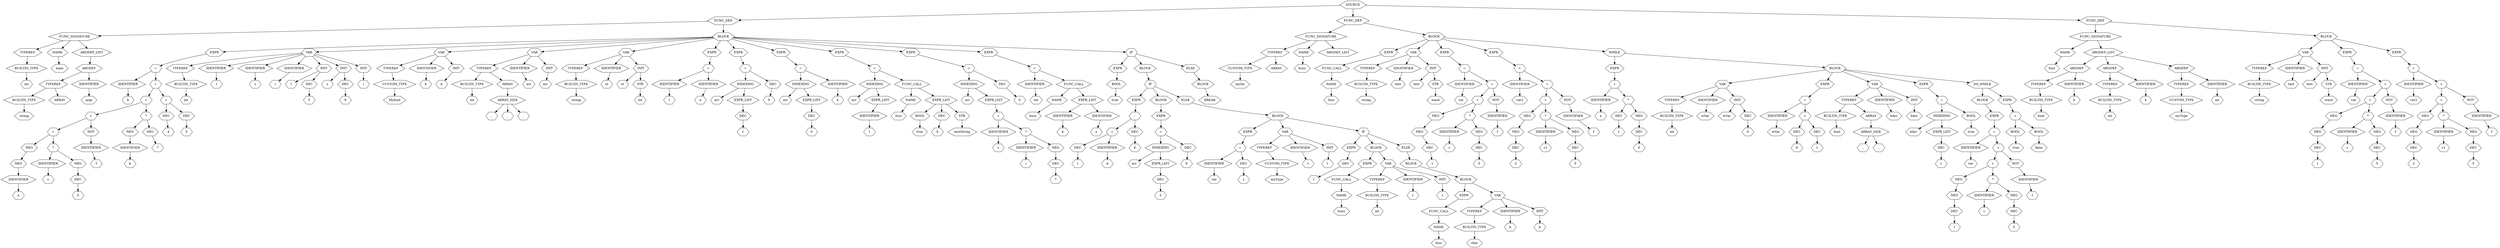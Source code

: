 digraph Tree {
    node [shape=hexagon];
    nodeSOURCE_0 [label="SOURCE"]
    nodeSOURCE_0 -> nodeFUNC_DEF_1;
    nodeFUNC_DEF_1 [label="FUNC_DEF"]
    nodeFUNC_DEF_1 -> nodeFUNC_SIGNATURE_2;
    nodeFUNC_SIGNATURE_2 [label="FUNC_SIGNATURE"]
    nodeFUNC_SIGNATURE_2 -> nodeTYPEREF_3;
    nodeTYPEREF_3 [label="TYPEREF"]
    nodeTYPEREF_3 -> nodeBUILTIN_TYPE_4;
    nodeBUILTIN_TYPE_4 [label="BUILTIN_TYPE"]
    nodeBUILTIN_TYPE_4 -> nodeint_5;
    nodeint_5 [label="int"]
    nodeFUNC_SIGNATURE_2 -> nodeNAME_6;
    nodeNAME_6 [label="NAME"]
    nodeNAME_6 -> nodemain_7;
    nodemain_7 [label="main"]
    nodeFUNC_SIGNATURE_2 -> nodeARGDEF_LIST_8;
    nodeARGDEF_LIST_8 [label="ARGDEF_LIST"]
    nodeARGDEF_LIST_8 -> nodeARGDEF_9;
    nodeARGDEF_9 [label="ARGDEF"]
    nodeARGDEF_9 -> nodeTYPEREF_10;
    nodeTYPEREF_10 [label="TYPEREF"]
    nodeTYPEREF_10 -> nodeBUILTIN_TYPE_11;
    nodeBUILTIN_TYPE_11 [label="BUILTIN_TYPE"]
    nodeBUILTIN_TYPE_11 -> nodestring_12;
    nodestring_12 [label="string"]
    nodeTYPEREF_10 -> nodeARRAY_13;
    nodeARRAY_13 [label="ARRAY"]
    nodeARGDEF_9 -> nodeIDENTIFIER_14;
    nodeIDENTIFIER_14 [label="IDENTIFIER"]
    nodeIDENTIFIER_14 -> nodeargs_15;
    nodeargs_15 [label="args"]
    nodeFUNC_DEF_1 -> nodeBLOCK_16;
    nodeBLOCK_16 [label="BLOCK"]
    nodeBLOCK_16 -> nodeEXPR_17;
    nodeEXPR_17 [label="EXPR"]
    nodeEXPR_17 -> nodeASSIGN_18;
    nodeASSIGN_18 [label="="]
    nodeASSIGN_18 -> nodeIDENTIFIER_19;
    nodeIDENTIFIER_19 [label="IDENTIFIER"]
    nodeIDENTIFIER_19 -> nodek_20;
    nodek_20 [label="k"]
    nodeASSIGN_18 -> nodePLUS_21;
    nodePLUS_21 [label="+"]
    nodePLUS_21 -> nodePLUS_22;
    nodePLUS_22 [label="+"]
    nodePLUS_22 -> nodePLUS_23;
    nodePLUS_23 [label="+"]
    nodePLUS_23 -> nodePLUS_24;
    nodePLUS_24 [label="+"]
    nodePLUS_24 -> nodeNEG_25;
    nodeNEG_25 [label="NEG"]
    nodeNEG_25 -> nodeNEG_26;
    nodeNEG_26 [label="NEG"]
    nodeNEG_26 -> nodeIDENTIFIER_27;
    nodeIDENTIFIER_27 [label="IDENTIFIER"]
    nodeIDENTIFIER_27 -> nodea_28;
    nodea_28 [label="a"]
    nodePLUS_24 -> nodeMUL_29;
    nodeMUL_29 [label="*"]
    nodeMUL_29 -> nodeIDENTIFIER_30;
    nodeIDENTIFIER_30 [label="IDENTIFIER"]
    nodeIDENTIFIER_30 -> nodec_31;
    nodec_31 [label="c"]
    nodeMUL_29 -> nodeNEG_32;
    nodeNEG_32 [label="NEG"]
    nodeNEG_32 -> nodeDEC_33;
    nodeDEC_33 [label="DEC"]
    nodeDEC_33 -> node5_34;
    node5_34 [label="5"]
    nodePLUS_23 -> nodeNOT_35;
    nodeNOT_35 [label="NOT"]
    nodeNOT_35 -> nodeIDENTIFIER_36;
    nodeIDENTIFIER_36 [label="IDENTIFIER"]
    nodeIDENTIFIER_36 -> nodef_37;
    nodef_37 [label="f"]
    nodePLUS_22 -> nodeMUL_38;
    nodeMUL_38 [label="*"]
    nodeMUL_38 -> nodeNEG_39;
    nodeNEG_39 [label="NEG"]
    nodeNEG_39 -> nodeIDENTIFIER_40;
    nodeIDENTIFIER_40 [label="IDENTIFIER"]
    nodeIDENTIFIER_40 -> nodek_41;
    nodek_41 [label="k"]
    nodeMUL_38 -> nodeDEC_42;
    nodeDEC_42 [label="DEC"]
    nodeDEC_42 -> node7_43;
    node7_43 [label="7"]
    nodePLUS_21 -> nodePLUS_44;
    nodePLUS_44 [label="+"]
    nodePLUS_44 -> nodeDEC_45;
    nodeDEC_45 [label="DEC"]
    nodeDEC_45 -> node4_46;
    node4_46 [label="4"]
    nodePLUS_44 -> nodeDEC_47;
    nodeDEC_47 [label="DEC"]
    nodeDEC_47 -> node5_48;
    node5_48 [label="5"]
    nodeBLOCK_16 -> nodeVAR_49;
    nodeVAR_49 [label="VAR"]
    nodeVAR_49 -> nodeTYPEREF_50;
    nodeTYPEREF_50 [label="TYPEREF"]
    nodeTYPEREF_50 -> nodeBUILTIN_TYPE_51;
    nodeBUILTIN_TYPE_51 [label="BUILTIN_TYPE"]
    nodeBUILTIN_TYPE_51 -> nodeint_52;
    nodeint_52 [label="int"]
    nodeVAR_49 -> nodeIDENTIFIER_53;
    nodeIDENTIFIER_53 [label="IDENTIFIER"]
    nodeIDENTIFIER_53 -> nodel_54;
    nodel_54 [label="l"]
    nodeVAR_49 -> nodeIDENTIFIER_55;
    nodeIDENTIFIER_55 [label="IDENTIFIER"]
    nodeIDENTIFIER_55 -> nodes_56;
    nodes_56 [label="s"]
    nodeVAR_49 -> nodeIDENTIFIER_57;
    nodeIDENTIFIER_57 [label="IDENTIFIER"]
    nodeIDENTIFIER_57 -> nodei_58;
    nodei_58 [label="i"]
    nodeVAR_49 -> nodeINIT_59;
    nodeINIT_59 [label="INIT"]
    nodeINIT_59 -> nodel_60;
    nodel_60 [label="l"]
    nodeINIT_59 -> nodeDEC_61;
    nodeDEC_61 [label="DEC"]
    nodeDEC_61 -> node5_62;
    node5_62 [label="5"]
    nodeVAR_49 -> nodeINIT_63;
    nodeINIT_63 [label="INIT"]
    nodeINIT_63 -> nodes_64;
    nodes_64 [label="s"]
    nodeINIT_63 -> nodeDEC_65;
    nodeDEC_65 [label="DEC"]
    nodeDEC_65 -> node9_66;
    node9_66 [label="9"]
    nodeVAR_49 -> nodeINIT_67;
    nodeINIT_67 [label="INIT"]
    nodeINIT_67 -> nodei_68;
    nodei_68 [label="i"]
    nodeBLOCK_16 -> nodeVAR_69;
    nodeVAR_69 [label="VAR"]
    nodeVAR_69 -> nodeTYPEREF_70;
    nodeTYPEREF_70 [label="TYPEREF"]
    nodeTYPEREF_70 -> nodeCUSTOM_TYPE_71;
    nodeCUSTOM_TYPE_71 [label="CUSTOM_TYPE"]
    nodeCUSTOM_TYPE_71 -> nodeMybool_72;
    nodeMybool_72 [label="Mybool"]
    nodeVAR_69 -> nodeIDENTIFIER_73;
    nodeIDENTIFIER_73 [label="IDENTIFIER"]
    nodeIDENTIFIER_73 -> nodeb_74;
    nodeb_74 [label="b"]
    nodeVAR_69 -> nodeINIT_75;
    nodeINIT_75 [label="INIT"]
    nodeINIT_75 -> nodeb_76;
    nodeb_76 [label="b"]
    nodeBLOCK_16 -> nodeVAR_77;
    nodeVAR_77 [label="VAR"]
    nodeVAR_77 -> nodeTYPEREF_78;
    nodeTYPEREF_78 [label="TYPEREF"]
    nodeTYPEREF_78 -> nodeBUILTIN_TYPE_79;
    nodeBUILTIN_TYPE_79 [label="BUILTIN_TYPE"]
    nodeBUILTIN_TYPE_79 -> nodeint_80;
    nodeint_80 [label="int"]
    nodeTYPEREF_78 -> nodeARRAY_81;
    nodeARRAY_81 [label="ARRAY"]
    nodeARRAY_81 -> nodeARRAY_SIZE_82;
    nodeARRAY_SIZE_82 [label="ARRAY_SIZE"]
    nodeARRAY_SIZE_82 -> nodeCOMMA_83;
    nodeCOMMA_83 [label=","]
    nodeARRAY_SIZE_82 -> nodeCOMMA_84;
    nodeCOMMA_84 [label=","]
    nodeARRAY_SIZE_82 -> nodeCOMMA_85;
    nodeCOMMA_85 [label=","]
    nodeVAR_77 -> nodeIDENTIFIER_86;
    nodeIDENTIFIER_86 [label="IDENTIFIER"]
    nodeIDENTIFIER_86 -> nodearr_87;
    nodearr_87 [label="arr"]
    nodeVAR_77 -> nodeINIT_88;
    nodeINIT_88 [label="INIT"]
    nodeINIT_88 -> nodearr_89;
    nodearr_89 [label="arr"]
    nodeBLOCK_16 -> nodeVAR_90;
    nodeVAR_90 [label="VAR"]
    nodeVAR_90 -> nodeTYPEREF_91;
    nodeTYPEREF_91 [label="TYPEREF"]
    nodeTYPEREF_91 -> nodeBUILTIN_TYPE_92;
    nodeBUILTIN_TYPE_92 [label="BUILTIN_TYPE"]
    nodeBUILTIN_TYPE_92 -> nodestring_93;
    nodestring_93 [label="string"]
    nodeVAR_90 -> nodeIDENTIFIER_94;
    nodeIDENTIFIER_94 [label="IDENTIFIER"]
    nodeIDENTIFIER_94 -> nodest_95;
    nodest_95 [label="st"]
    nodeVAR_90 -> nodeINIT_96;
    nodeINIT_96 [label="INIT"]
    nodeINIT_96 -> nodest_97;
    nodest_97 [label="st"]
    nodeINIT_96 -> nodeSTR_98;
    nodeSTR_98 [label="STR"]
    nodeSTR_98 -> nodelol_99;
    nodelol_99 [label="lol"]
    nodeBLOCK_16 -> nodeEXPR_100;
    nodeEXPR_100 [label="EXPR"]
    nodeEXPR_100 -> nodeASSIGN_101;
    nodeASSIGN_101 [label="="]
    nodeASSIGN_101 -> nodeIDENTIFIER_102;
    nodeIDENTIFIER_102 [label="IDENTIFIER"]
    nodeIDENTIFIER_102 -> nodel_103;
    nodel_103 [label="l"]
    nodeASSIGN_101 -> nodeIDENTIFIER_104;
    nodeIDENTIFIER_104 [label="IDENTIFIER"]
    nodeIDENTIFIER_104 -> nodea_105;
    nodea_105 [label="a"]
    nodeBLOCK_16 -> nodeEXPR_106;
    nodeEXPR_106 [label="EXPR"]
    nodeEXPR_106 -> nodeASSIGN_107;
    nodeASSIGN_107 [label="="]
    nodeASSIGN_107 -> nodeINDEXING_108;
    nodeINDEXING_108 [label="INDEXING"]
    nodeINDEXING_108 -> nodearr_109;
    nodearr_109 [label="arr"]
    nodeINDEXING_108 -> nodeEXPR_LIST_110;
    nodeEXPR_LIST_110 [label="EXPR_LIST"]
    nodeEXPR_LIST_110 -> nodeDEC_111;
    nodeDEC_111 [label="DEC"]
    nodeDEC_111 -> node1_112;
    node1_112 [label="1"]
    nodeASSIGN_107 -> nodeDEC_113;
    nodeDEC_113 [label="DEC"]
    nodeDEC_113 -> node9_114;
    node9_114 [label="9"]
    nodeBLOCK_16 -> nodeEXPR_115;
    nodeEXPR_115 [label="EXPR"]
    nodeEXPR_115 -> nodeASSIGN_116;
    nodeASSIGN_116 [label="="]
    nodeASSIGN_116 -> nodeINDEXING_117;
    nodeINDEXING_117 [label="INDEXING"]
    nodeINDEXING_117 -> nodearr_118;
    nodearr_118 [label="arr"]
    nodeINDEXING_117 -> nodeEXPR_LIST_119;
    nodeEXPR_LIST_119 [label="EXPR_LIST"]
    nodeEXPR_LIST_119 -> nodeDEC_120;
    nodeDEC_120 [label="DEC"]
    nodeDEC_120 -> node0_121;
    node0_121 [label="0"]
    nodeASSIGN_116 -> nodeIDENTIFIER_122;
    nodeIDENTIFIER_122 [label="IDENTIFIER"]
    nodeIDENTIFIER_122 -> nodek_123;
    nodek_123 [label="k"]
    nodeBLOCK_16 -> nodeEXPR_124;
    nodeEXPR_124 [label="EXPR"]
    nodeEXPR_124 -> nodeASSIGN_125;
    nodeASSIGN_125 [label="="]
    nodeASSIGN_125 -> nodeINDEXING_126;
    nodeINDEXING_126 [label="INDEXING"]
    nodeINDEXING_126 -> nodearr_127;
    nodearr_127 [label="arr"]
    nodeINDEXING_126 -> nodeEXPR_LIST_128;
    nodeEXPR_LIST_128 [label="EXPR_LIST"]
    nodeEXPR_LIST_128 -> nodeIDENTIFIER_129;
    nodeIDENTIFIER_129 [label="IDENTIFIER"]
    nodeIDENTIFIER_129 -> nodel_130;
    nodel_130 [label="l"]
    nodeASSIGN_125 -> nodeFUNC_CALL_131;
    nodeFUNC_CALL_131 [label="FUNC_CALL"]
    nodeFUNC_CALL_131 -> nodeNAME_132;
    nodeNAME_132 [label="NAME"]
    nodeNAME_132 -> nodefuzz_133;
    nodefuzz_133 [label="fuzz"]
    nodeFUNC_CALL_131 -> nodeEXPR_LIST_134;
    nodeEXPR_LIST_134 [label="EXPR_LIST"]
    nodeEXPR_LIST_134 -> nodeBOOL_135;
    nodeBOOL_135 [label="BOOL"]
    nodeBOOL_135 -> nodetrue_136;
    nodetrue_136 [label="true"]
    nodeEXPR_LIST_134 -> nodeDEC_137;
    nodeDEC_137 [label="DEC"]
    nodeDEC_137 -> node0_138;
    node0_138 [label="0"]
    nodeEXPR_LIST_134 -> nodeSTR_139;
    nodeSTR_139 [label="STR"]
    nodeSTR_139 -> nodetestString_140;
    nodetestString_140 [label="testString"]
    nodeBLOCK_16 -> nodeEXPR_141;
    nodeEXPR_141 [label="EXPR"]
    nodeEXPR_141 -> nodeASSIGN_142;
    nodeASSIGN_142 [label="="]
    nodeASSIGN_142 -> nodeINDEXING_143;
    nodeINDEXING_143 [label="INDEXING"]
    nodeINDEXING_143 -> nodearr_144;
    nodearr_144 [label="arr"]
    nodeINDEXING_143 -> nodeEXPR_LIST_145;
    nodeEXPR_LIST_145 [label="EXPR_LIST"]
    nodeEXPR_LIST_145 -> nodePLUS_146;
    nodePLUS_146 [label="+"]
    nodePLUS_146 -> nodeIDENTIFIER_147;
    nodeIDENTIFIER_147 [label="IDENTIFIER"]
    nodeIDENTIFIER_147 -> nodes_148;
    nodes_148 [label="s"]
    nodePLUS_146 -> nodeMUL_149;
    nodeMUL_149 [label="*"]
    nodeMUL_149 -> nodeIDENTIFIER_150;
    nodeIDENTIFIER_150 [label="IDENTIFIER"]
    nodeIDENTIFIER_150 -> nodei_151;
    nodei_151 [label="i"]
    nodeMUL_149 -> nodeNEG_152;
    nodeNEG_152 [label="NEG"]
    nodeNEG_152 -> nodeDEC_153;
    nodeDEC_153 [label="DEC"]
    nodeDEC_153 -> node7_154;
    node7_154 [label="7"]
    nodeASSIGN_142 -> nodeDEC_155;
    nodeDEC_155 [label="DEC"]
    nodeDEC_155 -> node0_156;
    node0_156 [label="0"]
    nodeBLOCK_16 -> nodeEXPR_157;
    nodeEXPR_157 [label="EXPR"]
    nodeEXPR_157 -> nodeASSIGN_158;
    nodeASSIGN_158 [label="="]
    nodeASSIGN_158 -> nodeIDENTIFIER_159;
    nodeIDENTIFIER_159 [label="IDENTIFIER"]
    nodeIDENTIFIER_159 -> noderet_160;
    noderet_160 [label="ret"]
    nodeASSIGN_158 -> nodeFUNC_CALL_161;
    nodeFUNC_CALL_161 [label="FUNC_CALL"]
    nodeFUNC_CALL_161 -> nodeNAME_162;
    nodeNAME_162 [label="NAME"]
    nodeNAME_162 -> nodebuzz_163;
    nodebuzz_163 [label="buzz"]
    nodeFUNC_CALL_161 -> nodeEXPR_LIST_164;
    nodeEXPR_LIST_164 [label="EXPR_LIST"]
    nodeEXPR_LIST_164 -> nodeIDENTIFIER_165;
    nodeIDENTIFIER_165 [label="IDENTIFIER"]
    nodeIDENTIFIER_165 -> nodek_166;
    nodek_166 [label="k"]
    nodeEXPR_LIST_164 -> nodeIDENTIFIER_167;
    nodeIDENTIFIER_167 [label="IDENTIFIER"]
    nodeIDENTIFIER_167 -> nodea_168;
    nodea_168 [label="a"]
    nodeBLOCK_16 -> nodeIF_169;
    nodeIF_169 [label="IF"]
    nodeIF_169 -> nodeEXPR_170;
    nodeEXPR_170 [label="EXPR"]
    nodeEXPR_170 -> nodeBOOL_171;
    nodeBOOL_171 [label="BOOL"]
    nodeBOOL_171 -> nodetrue_172;
    nodetrue_172 [label="true"]
    nodeIF_169 -> nodeBLOCK_173;
    nodeBLOCK_173 [label="BLOCK"]
    nodeBLOCK_173 -> nodeIF_174;
    nodeIF_174 [label="IF"]
    nodeIF_174 -> nodeEXPR_175;
    nodeEXPR_175 [label="EXPR"]
    nodeEXPR_175 -> nodeMINUS_176;
    nodeMINUS_176 [label="-"]
    nodeMINUS_176 -> nodePLUS_177;
    nodePLUS_177 [label="+"]
    nodePLUS_177 -> nodeDEC_178;
    nodeDEC_178 [label="DEC"]
    nodeDEC_178 -> node1_179;
    node1_179 [label="1"]
    nodePLUS_177 -> nodeIDENTIFIER_180;
    nodeIDENTIFIER_180 [label="IDENTIFIER"]
    nodeIDENTIFIER_180 -> noded_181;
    noded_181 [label="d"]
    nodeMINUS_176 -> nodeDEC_182;
    nodeDEC_182 [label="DEC"]
    nodeDEC_182 -> node6_183;
    node6_183 [label="6"]
    nodeIF_174 -> nodeBLOCK_184;
    nodeBLOCK_184 [label="BLOCK"]
    nodeBLOCK_184 -> nodeEXPR_185;
    nodeEXPR_185 [label="EXPR"]
    nodeEXPR_185 -> nodeASSIGN_186;
    nodeASSIGN_186 [label="="]
    nodeASSIGN_186 -> nodeINDEXING_187;
    nodeINDEXING_187 [label="INDEXING"]
    nodeINDEXING_187 -> nodearr_188;
    nodearr_188 [label="arr"]
    nodeINDEXING_187 -> nodeEXPR_LIST_189;
    nodeEXPR_LIST_189 [label="EXPR_LIST"]
    nodeEXPR_LIST_189 -> nodeDEC_190;
    nodeDEC_190 [label="DEC"]
    nodeDEC_190 -> node3_191;
    node3_191 [label="3"]
    nodeASSIGN_186 -> nodeDEC_192;
    nodeDEC_192 [label="DEC"]
    nodeDEC_192 -> node9_193;
    node9_193 [label="9"]
    nodeIF_174 -> nodeELSE_194;
    nodeELSE_194 [label="ELSE"]
    nodeELSE_194 -> nodeBLOCK_195;
    nodeBLOCK_195 [label="BLOCK"]
    nodeBLOCK_195 -> nodeEXPR_196;
    nodeEXPR_196 [label="EXPR"]
    nodeEXPR_196 -> nodeASSIGN_197;
    nodeASSIGN_197 [label="="]
    nodeASSIGN_197 -> nodeIDENTIFIER_198;
    nodeIDENTIFIER_198 [label="IDENTIFIER"]
    nodeIDENTIFIER_198 -> nodevar_199;
    nodevar_199 [label="var"]
    nodeASSIGN_197 -> nodeDEC_200;
    nodeDEC_200 [label="DEC"]
    nodeDEC_200 -> node1_201;
    node1_201 [label="1"]
    nodeBLOCK_195 -> nodeVAR_202;
    nodeVAR_202 [label="VAR"]
    nodeVAR_202 -> nodeTYPEREF_203;
    nodeTYPEREF_203 [label="TYPEREF"]
    nodeTYPEREF_203 -> nodeCUSTOM_TYPE_204;
    nodeCUSTOM_TYPE_204 [label="CUSTOM_TYPE"]
    nodeCUSTOM_TYPE_204 -> nodemyType_205;
    nodemyType_205 [label="myType"]
    nodeVAR_202 -> nodeIDENTIFIER_206;
    nodeIDENTIFIER_206 [label="IDENTIFIER"]
    nodeIDENTIFIER_206 -> nodet_207;
    nodet_207 [label="t"]
    nodeVAR_202 -> nodeINIT_208;
    nodeINIT_208 [label="INIT"]
    nodeINIT_208 -> nodet_209;
    nodet_209 [label="t"]
    nodeBLOCK_195 -> nodeIF_210;
    nodeIF_210 [label="IF"]
    nodeIF_210 -> nodeEXPR_211;
    nodeEXPR_211 [label="EXPR"]
    nodeEXPR_211 -> nodeDEC_212;
    nodeDEC_212 [label="DEC"]
    nodeDEC_212 -> node1_213;
    node1_213 [label="1"]
    nodeIF_210 -> nodeBLOCK_214;
    nodeBLOCK_214 [label="BLOCK"]
    nodeBLOCK_214 -> nodeEXPR_215;
    nodeEXPR_215 [label="EXPR"]
    nodeEXPR_215 -> nodeFUNC_CALL_216;
    nodeFUNC_CALL_216 [label="FUNC_CALL"]
    nodeFUNC_CALL_216 -> nodeNAME_217;
    nodeNAME_217 [label="NAME"]
    nodeNAME_217 -> nodebuzz_218;
    nodebuzz_218 [label="buzz"]
    nodeBLOCK_214 -> nodeVAR_219;
    nodeVAR_219 [label="VAR"]
    nodeVAR_219 -> nodeTYPEREF_220;
    nodeTYPEREF_220 [label="TYPEREF"]
    nodeTYPEREF_220 -> nodeBUILTIN_TYPE_221;
    nodeBUILTIN_TYPE_221 [label="BUILTIN_TYPE"]
    nodeBUILTIN_TYPE_221 -> nodeint_222;
    nodeint_222 [label="int"]
    nodeVAR_219 -> nodeIDENTIFIER_223;
    nodeIDENTIFIER_223 [label="IDENTIFIER"]
    nodeIDENTIFIER_223 -> nodet_224;
    nodet_224 [label="t"]
    nodeVAR_219 -> nodeINIT_225;
    nodeINIT_225 [label="INIT"]
    nodeINIT_225 -> nodet_226;
    nodet_226 [label="t"]
    nodeIF_210 -> nodeELSE_227;
    nodeELSE_227 [label="ELSE"]
    nodeELSE_227 -> nodeBLOCK_228;
    nodeBLOCK_228 [label="BLOCK"]
    nodeBLOCK_228 -> nodeBLOCK_229;
    nodeBLOCK_229 [label="BLOCK"]
    nodeBLOCK_229 -> nodeEXPR_230;
    nodeEXPR_230 [label="EXPR"]
    nodeEXPR_230 -> nodeFUNC_CALL_231;
    nodeFUNC_CALL_231 [label="FUNC_CALL"]
    nodeFUNC_CALL_231 -> nodeNAME_232;
    nodeNAME_232 [label="NAME"]
    nodeNAME_232 -> nodefuzz_233;
    nodefuzz_233 [label="fuzz"]
    nodeBLOCK_229 -> nodeVAR_234;
    nodeVAR_234 [label="VAR"]
    nodeVAR_234 -> nodeTYPEREF_235;
    nodeTYPEREF_235 [label="TYPEREF"]
    nodeTYPEREF_235 -> nodeBUILTIN_TYPE_236;
    nodeBUILTIN_TYPE_236 [label="BUILTIN_TYPE"]
    nodeBUILTIN_TYPE_236 -> nodechar_237;
    nodechar_237 [label="char"]
    nodeVAR_234 -> nodeIDENTIFIER_238;
    nodeIDENTIFIER_238 [label="IDENTIFIER"]
    nodeIDENTIFIER_238 -> nodek_239;
    nodek_239 [label="k"]
    nodeVAR_234 -> nodeINIT_240;
    nodeINIT_240 [label="INIT"]
    nodeINIT_240 -> nodek_241;
    nodek_241 [label="k"]
    nodeIF_169 -> nodeELSE_242;
    nodeELSE_242 [label="ELSE"]
    nodeELSE_242 -> nodeBLOCK_243;
    nodeBLOCK_243 [label="BLOCK"]
    nodeBLOCK_243 -> nodeBREAK_244;
    nodeBREAK_244 [label="BREAK"]
    nodeSOURCE_0 -> nodeFUNC_DEF_245;
    nodeFUNC_DEF_245 [label="FUNC_DEF"]
    nodeFUNC_DEF_245 -> nodeFUNC_SIGNATURE_246;
    nodeFUNC_SIGNATURE_246 [label="FUNC_SIGNATURE"]
    nodeFUNC_SIGNATURE_246 -> nodeTYPEREF_247;
    nodeTYPEREF_247 [label="TYPEREF"]
    nodeTYPEREF_247 -> nodeCUSTOM_TYPE_248;
    nodeCUSTOM_TYPE_248 [label="CUSTOM_TYPE"]
    nodeCUSTOM_TYPE_248 -> nodemyInt_249;
    nodemyInt_249 [label="myInt"]
    nodeTYPEREF_247 -> nodeARRAY_250;
    nodeARRAY_250 [label="ARRAY"]
    nodeFUNC_SIGNATURE_246 -> nodeNAME_251;
    nodeNAME_251 [label="NAME"]
    nodeNAME_251 -> nodebuzz_252;
    nodebuzz_252 [label="buzz"]
    nodeFUNC_SIGNATURE_246 -> nodeARGDEF_LIST_253;
    nodeARGDEF_LIST_253 [label="ARGDEF_LIST"]
    nodeFUNC_DEF_245 -> nodeBLOCK_254;
    nodeBLOCK_254 [label="BLOCK"]
    nodeBLOCK_254 -> nodeEXPR_255;
    nodeEXPR_255 [label="EXPR"]
    nodeEXPR_255 -> nodeFUNC_CALL_256;
    nodeFUNC_CALL_256 [label="FUNC_CALL"]
    nodeFUNC_CALL_256 -> nodeNAME_257;
    nodeNAME_257 [label="NAME"]
    nodeNAME_257 -> nodefuzz_258;
    nodefuzz_258 [label="fuzz"]
    nodeBLOCK_254 -> nodeVAR_259;
    nodeVAR_259 [label="VAR"]
    nodeVAR_259 -> nodeTYPEREF_260;
    nodeTYPEREF_260 [label="TYPEREF"]
    nodeTYPEREF_260 -> nodeBUILTIN_TYPE_261;
    nodeBUILTIN_TYPE_261 [label="BUILTIN_TYPE"]
    nodeBUILTIN_TYPE_261 -> nodestring_262;
    nodestring_262 [label="string"]
    nodeVAR_259 -> nodeIDENTIFIER_263;
    nodeIDENTIFIER_263 [label="IDENTIFIER"]
    nodeIDENTIFIER_263 -> nodetest_264;
    nodetest_264 [label="test"]
    nodeVAR_259 -> nodeINIT_265;
    nodeINIT_265 [label="INIT"]
    nodeINIT_265 -> nodetest_266;
    nodetest_266 [label="test"]
    nodeINIT_265 -> nodeSTR_267;
    nodeSTR_267 [label="STR"]
    nodeSTR_267 -> nodewasd_268;
    nodewasd_268 [label="wasd"]
    nodeBLOCK_254 -> nodeEXPR_269;
    nodeEXPR_269 [label="EXPR"]
    nodeEXPR_269 -> nodeASSIGN_270;
    nodeASSIGN_270 [label="="]
    nodeASSIGN_270 -> nodeIDENTIFIER_271;
    nodeIDENTIFIER_271 [label="IDENTIFIER"]
    nodeIDENTIFIER_271 -> nodevar_272;
    nodevar_272 [label="var"]
    nodeASSIGN_270 -> nodePLUS_273;
    nodePLUS_273 [label="+"]
    nodePLUS_273 -> nodePLUS_274;
    nodePLUS_274 [label="+"]
    nodePLUS_274 -> nodeNEG_275;
    nodeNEG_275 [label="NEG"]
    nodeNEG_275 -> nodeNEG_276;
    nodeNEG_276 [label="NEG"]
    nodeNEG_276 -> nodeDEC_277;
    nodeDEC_277 [label="DEC"]
    nodeDEC_277 -> node1_278;
    node1_278 [label="1"]
    nodePLUS_274 -> nodeMUL_279;
    nodeMUL_279 [label="*"]
    nodeMUL_279 -> nodeIDENTIFIER_280;
    nodeIDENTIFIER_280 [label="IDENTIFIER"]
    nodeIDENTIFIER_280 -> nodec_281;
    nodec_281 [label="c"]
    nodeMUL_279 -> nodeNEG_282;
    nodeNEG_282 [label="NEG"]
    nodeNEG_282 -> nodeDEC_283;
    nodeDEC_283 [label="DEC"]
    nodeDEC_283 -> node5_284;
    node5_284 [label="5"]
    nodePLUS_273 -> nodeNOT_285;
    nodeNOT_285 [label="NOT"]
    nodeNOT_285 -> nodeIDENTIFIER_286;
    nodeIDENTIFIER_286 [label="IDENTIFIER"]
    nodeIDENTIFIER_286 -> nodef_287;
    nodef_287 [label="f"]
    nodeBLOCK_254 -> nodeEXPR_288;
    nodeEXPR_288 [label="EXPR"]
    nodeEXPR_288 -> nodeASSIGN_289;
    nodeASSIGN_289 [label="="]
    nodeASSIGN_289 -> nodeIDENTIFIER_290;
    nodeIDENTIFIER_290 [label="IDENTIFIER"]
    nodeIDENTIFIER_290 -> nodevar2_291;
    nodevar2_291 [label="var2"]
    nodeASSIGN_289 -> nodePLUS_292;
    nodePLUS_292 [label="+"]
    nodePLUS_292 -> nodePLUS_293;
    nodePLUS_293 [label="+"]
    nodePLUS_293 -> nodeNEG_294;
    nodeNEG_294 [label="NEG"]
    nodeNEG_294 -> nodeNEG_295;
    nodeNEG_295 [label="NEG"]
    nodeNEG_295 -> nodeDEC_296;
    nodeDEC_296 [label="DEC"]
    nodeDEC_296 -> node2_297;
    node2_297 [label="2"]
    nodePLUS_293 -> nodeMUL_298;
    nodeMUL_298 [label="*"]
    nodeMUL_298 -> nodeIDENTIFIER_299;
    nodeIDENTIFIER_299 [label="IDENTIFIER"]
    nodeIDENTIFIER_299 -> nodec1_300;
    nodec1_300 [label="c1"]
    nodeMUL_298 -> nodeNEG_301;
    nodeNEG_301 [label="NEG"]
    nodeNEG_301 -> nodeDEC_302;
    nodeDEC_302 [label="DEC"]
    nodeDEC_302 -> node5_303;
    node5_303 [label="5"]
    nodePLUS_292 -> nodeNOT_304;
    nodeNOT_304 [label="NOT"]
    nodeNOT_304 -> nodeIDENTIFIER_305;
    nodeIDENTIFIER_305 [label="IDENTIFIER"]
    nodeIDENTIFIER_305 -> nodef_306;
    nodef_306 [label="f"]
    nodeBLOCK_254 -> nodeWHILE_307;
    nodeWHILE_307 [label="WHILE"]
    nodeWHILE_307 -> nodeEXPR_308;
    nodeEXPR_308 [label="EXPR"]
    nodeEXPR_308 -> nodePLUS_309;
    nodePLUS_309 [label="+"]
    nodePLUS_309 -> nodeIDENTIFIER_310;
    nodeIDENTIFIER_310 [label="IDENTIFIER"]
    nodeIDENTIFIER_310 -> nodea_311;
    nodea_311 [label="a"]
    nodePLUS_309 -> nodeMUL_312;
    nodeMUL_312 [label="*"]
    nodeMUL_312 -> nodeDEC_313;
    nodeDEC_313 [label="DEC"]
    nodeDEC_313 -> node1_314;
    node1_314 [label="1"]
    nodeMUL_312 -> nodeNEG_315;
    nodeNEG_315 [label="NEG"]
    nodeNEG_315 -> nodeDEC_316;
    nodeDEC_316 [label="DEC"]
    nodeDEC_316 -> node6_317;
    node6_317 [label="6"]
    nodeWHILE_307 -> nodeBLOCK_318;
    nodeBLOCK_318 [label="BLOCK"]
    nodeBLOCK_318 -> nodeVAR_319;
    nodeVAR_319 [label="VAR"]
    nodeVAR_319 -> nodeTYPEREF_320;
    nodeTYPEREF_320 [label="TYPEREF"]
    nodeTYPEREF_320 -> nodeBUILTIN_TYPE_321;
    nodeBUILTIN_TYPE_321 [label="BUILTIN_TYPE"]
    nodeBUILTIN_TYPE_321 -> nodeint_322;
    nodeint_322 [label="int"]
    nodeVAR_319 -> nodeIDENTIFIER_323;
    nodeIDENTIFIER_323 [label="IDENTIFIER"]
    nodeIDENTIFIER_323 -> nodewVar_324;
    nodewVar_324 [label="wVar"]
    nodeVAR_319 -> nodeINIT_325;
    nodeINIT_325 [label="INIT"]
    nodeINIT_325 -> nodewVar_326;
    nodewVar_326 [label="wVar"]
    nodeINIT_325 -> nodeDEC_327;
    nodeDEC_327 [label="DEC"]
    nodeDEC_327 -> node0_328;
    node0_328 [label="0"]
    nodeBLOCK_318 -> nodeEXPR_329;
    nodeEXPR_329 [label="EXPR"]
    nodeEXPR_329 -> nodeASSIGN_330;
    nodeASSIGN_330 [label="="]
    nodeASSIGN_330 -> nodeIDENTIFIER_331;
    nodeIDENTIFIER_331 [label="IDENTIFIER"]
    nodeIDENTIFIER_331 -> nodewVar_332;
    nodewVar_332 [label="wVar"]
    nodeASSIGN_330 -> nodePLUS_333;
    nodePLUS_333 [label="+"]
    nodePLUS_333 -> nodeDEC_334;
    nodeDEC_334 [label="DEC"]
    nodeDEC_334 -> node9_335;
    node9_335 [label="9"]
    nodePLUS_333 -> nodeDEC_336;
    nodeDEC_336 [label="DEC"]
    nodeDEC_336 -> node1_337;
    node1_337 [label="1"]
    nodeBLOCK_318 -> nodeVAR_338;
    nodeVAR_338 [label="VAR"]
    nodeVAR_338 -> nodeTYPEREF_339;
    nodeTYPEREF_339 [label="TYPEREF"]
    nodeTYPEREF_339 -> nodeBUILTIN_TYPE_340;
    nodeBUILTIN_TYPE_340 [label="BUILTIN_TYPE"]
    nodeBUILTIN_TYPE_340 -> nodebool_341;
    nodebool_341 [label="bool"]
    nodeTYPEREF_339 -> nodeARRAY_342;
    nodeARRAY_342 [label="ARRAY"]
    nodeARRAY_342 -> nodeARRAY_SIZE_343;
    nodeARRAY_SIZE_343 [label="ARRAY_SIZE"]
    nodeARRAY_SIZE_343 -> nodeCOMMA_344;
    nodeCOMMA_344 [label=","]
    nodeARRAY_SIZE_343 -> nodeCOMMA_345;
    nodeCOMMA_345 [label=","]
    nodeVAR_338 -> nodeIDENTIFIER_346;
    nodeIDENTIFIER_346 [label="IDENTIFIER"]
    nodeIDENTIFIER_346 -> nodebArr_347;
    nodebArr_347 [label="bArr"]
    nodeVAR_338 -> nodeINIT_348;
    nodeINIT_348 [label="INIT"]
    nodeINIT_348 -> nodebArr_349;
    nodebArr_349 [label="bArr"]
    nodeBLOCK_318 -> nodeEXPR_350;
    nodeEXPR_350 [label="EXPR"]
    nodeEXPR_350 -> nodeASSIGN_351;
    nodeASSIGN_351 [label="="]
    nodeASSIGN_351 -> nodeINDEXING_352;
    nodeINDEXING_352 [label="INDEXING"]
    nodeINDEXING_352 -> nodebArr_353;
    nodebArr_353 [label="bArr"]
    nodeINDEXING_352 -> nodeEXPR_LIST_354;
    nodeEXPR_LIST_354 [label="EXPR_LIST"]
    nodeEXPR_LIST_354 -> nodeDEC_355;
    nodeDEC_355 [label="DEC"]
    nodeDEC_355 -> node1_356;
    node1_356 [label="1"]
    nodeASSIGN_351 -> nodeBOOL_357;
    nodeBOOL_357 [label="BOOL"]
    nodeBOOL_357 -> nodetrue_358;
    nodetrue_358 [label="true"]
    nodeBLOCK_318 -> nodeDO_WHILE_359;
    nodeDO_WHILE_359 [label="DO_WHILE"]
    nodeDO_WHILE_359 -> nodeBLOCK_360;
    nodeBLOCK_360 [label="BLOCK"]
    nodeBLOCK_360 -> nodeEXPR_361;
    nodeEXPR_361 [label="EXPR"]
    nodeEXPR_361 -> nodeASSIGN_362;
    nodeASSIGN_362 [label="="]
    nodeASSIGN_362 -> nodeIDENTIFIER_363;
    nodeIDENTIFIER_363 [label="IDENTIFIER"]
    nodeIDENTIFIER_363 -> nodevar_364;
    nodevar_364 [label="var"]
    nodeASSIGN_362 -> nodePLUS_365;
    nodePLUS_365 [label="+"]
    nodePLUS_365 -> nodePLUS_366;
    nodePLUS_366 [label="+"]
    nodePLUS_366 -> nodeNEG_367;
    nodeNEG_367 [label="NEG"]
    nodeNEG_367 -> nodeNEG_368;
    nodeNEG_368 [label="NEG"]
    nodeNEG_368 -> nodeDEC_369;
    nodeDEC_369 [label="DEC"]
    nodeDEC_369 -> node1_370;
    node1_370 [label="1"]
    nodePLUS_366 -> nodeMUL_371;
    nodeMUL_371 [label="*"]
    nodeMUL_371 -> nodeIDENTIFIER_372;
    nodeIDENTIFIER_372 [label="IDENTIFIER"]
    nodeIDENTIFIER_372 -> nodec_373;
    nodec_373 [label="c"]
    nodeMUL_371 -> nodeNEG_374;
    nodeNEG_374 [label="NEG"]
    nodeNEG_374 -> nodeDEC_375;
    nodeDEC_375 [label="DEC"]
    nodeDEC_375 -> node5_376;
    node5_376 [label="5"]
    nodePLUS_365 -> nodeNOT_377;
    nodeNOT_377 [label="NOT"]
    nodeNOT_377 -> nodeIDENTIFIER_378;
    nodeIDENTIFIER_378 [label="IDENTIFIER"]
    nodeIDENTIFIER_378 -> nodef_379;
    nodef_379 [label="f"]
    nodeDO_WHILE_359 -> nodeEXPR_380;
    nodeEXPR_380 [label="EXPR"]
    nodeEXPR_380 -> nodePLUS_381;
    nodePLUS_381 [label="+"]
    nodePLUS_381 -> nodeBOOL_382;
    nodeBOOL_382 [label="BOOL"]
    nodeBOOL_382 -> nodetrue_383;
    nodetrue_383 [label="true"]
    nodePLUS_381 -> nodeBOOL_384;
    nodeBOOL_384 [label="BOOL"]
    nodeBOOL_384 -> nodefalse_385;
    nodefalse_385 [label="false"]
    nodeSOURCE_0 -> nodeFUNC_DEF_386;
    nodeFUNC_DEF_386 [label="FUNC_DEF"]
    nodeFUNC_DEF_386 -> nodeFUNC_SIGNATURE_387;
    nodeFUNC_SIGNATURE_387 [label="FUNC_SIGNATURE"]
    nodeFUNC_SIGNATURE_387 -> nodeNAME_388;
    nodeNAME_388 [label="NAME"]
    nodeNAME_388 -> nodefuzz_389;
    nodefuzz_389 [label="fuzz"]
    nodeFUNC_SIGNATURE_387 -> nodeARGDEF_LIST_390;
    nodeARGDEF_LIST_390 [label="ARGDEF_LIST"]
    nodeARGDEF_LIST_390 -> nodeARGDEF_391;
    nodeARGDEF_391 [label="ARGDEF"]
    nodeARGDEF_391 -> nodeTYPEREF_392;
    nodeTYPEREF_392 [label="TYPEREF"]
    nodeTYPEREF_392 -> nodeBUILTIN_TYPE_393;
    nodeBUILTIN_TYPE_393 [label="BUILTIN_TYPE"]
    nodeBUILTIN_TYPE_393 -> nodebool_394;
    nodebool_394 [label="bool"]
    nodeARGDEF_391 -> nodeIDENTIFIER_395;
    nodeIDENTIFIER_395 [label="IDENTIFIER"]
    nodeIDENTIFIER_395 -> nodeb_396;
    nodeb_396 [label="b"]
    nodeARGDEF_LIST_390 -> nodeARGDEF_397;
    nodeARGDEF_397 [label="ARGDEF"]
    nodeARGDEF_397 -> nodeTYPEREF_398;
    nodeTYPEREF_398 [label="TYPEREF"]
    nodeTYPEREF_398 -> nodeBUILTIN_TYPE_399;
    nodeBUILTIN_TYPE_399 [label="BUILTIN_TYPE"]
    nodeBUILTIN_TYPE_399 -> nodeint_400;
    nodeint_400 [label="int"]
    nodeARGDEF_397 -> nodeIDENTIFIER_401;
    nodeIDENTIFIER_401 [label="IDENTIFIER"]
    nodeIDENTIFIER_401 -> nodek_402;
    nodek_402 [label="k"]
    nodeARGDEF_LIST_390 -> nodeARGDEF_403;
    nodeARGDEF_403 [label="ARGDEF"]
    nodeARGDEF_403 -> nodeTYPEREF_404;
    nodeTYPEREF_404 [label="TYPEREF"]
    nodeTYPEREF_404 -> nodeCUSTOM_TYPE_405;
    nodeCUSTOM_TYPE_405 [label="CUSTOM_TYPE"]
    nodeCUSTOM_TYPE_405 -> nodemyType_406;
    nodemyType_406 [label="myType"]
    nodeARGDEF_403 -> nodeIDENTIFIER_407;
    nodeIDENTIFIER_407 [label="IDENTIFIER"]
    nodeIDENTIFIER_407 -> nodemt_408;
    nodemt_408 [label="mt"]
    nodeFUNC_DEF_386 -> nodeBLOCK_409;
    nodeBLOCK_409 [label="BLOCK"]
    nodeBLOCK_409 -> nodeVAR_410;
    nodeVAR_410 [label="VAR"]
    nodeVAR_410 -> nodeTYPEREF_411;
    nodeTYPEREF_411 [label="TYPEREF"]
    nodeTYPEREF_411 -> nodeBUILTIN_TYPE_412;
    nodeBUILTIN_TYPE_412 [label="BUILTIN_TYPE"]
    nodeBUILTIN_TYPE_412 -> nodestring_413;
    nodestring_413 [label="string"]
    nodeVAR_410 -> nodeIDENTIFIER_414;
    nodeIDENTIFIER_414 [label="IDENTIFIER"]
    nodeIDENTIFIER_414 -> nodetest_415;
    nodetest_415 [label="test"]
    nodeVAR_410 -> nodeINIT_416;
    nodeINIT_416 [label="INIT"]
    nodeINIT_416 -> nodetest_417;
    nodetest_417 [label="test"]
    nodeINIT_416 -> nodeSTR_418;
    nodeSTR_418 [label="STR"]
    nodeSTR_418 -> nodewasd_419;
    nodewasd_419 [label="wasd"]
    nodeBLOCK_409 -> nodeEXPR_420;
    nodeEXPR_420 [label="EXPR"]
    nodeEXPR_420 -> nodeASSIGN_421;
    nodeASSIGN_421 [label="="]
    nodeASSIGN_421 -> nodeIDENTIFIER_422;
    nodeIDENTIFIER_422 [label="IDENTIFIER"]
    nodeIDENTIFIER_422 -> nodevar_423;
    nodevar_423 [label="var"]
    nodeASSIGN_421 -> nodePLUS_424;
    nodePLUS_424 [label="+"]
    nodePLUS_424 -> nodePLUS_425;
    nodePLUS_425 [label="+"]
    nodePLUS_425 -> nodeNEG_426;
    nodeNEG_426 [label="NEG"]
    nodeNEG_426 -> nodeNEG_427;
    nodeNEG_427 [label="NEG"]
    nodeNEG_427 -> nodeDEC_428;
    nodeDEC_428 [label="DEC"]
    nodeDEC_428 -> node1_429;
    node1_429 [label="1"]
    nodePLUS_425 -> nodeMUL_430;
    nodeMUL_430 [label="*"]
    nodeMUL_430 -> nodeIDENTIFIER_431;
    nodeIDENTIFIER_431 [label="IDENTIFIER"]
    nodeIDENTIFIER_431 -> nodec_432;
    nodec_432 [label="c"]
    nodeMUL_430 -> nodeNEG_433;
    nodeNEG_433 [label="NEG"]
    nodeNEG_433 -> nodeDEC_434;
    nodeDEC_434 [label="DEC"]
    nodeDEC_434 -> node5_435;
    node5_435 [label="5"]
    nodePLUS_424 -> nodeNOT_436;
    nodeNOT_436 [label="NOT"]
    nodeNOT_436 -> nodeIDENTIFIER_437;
    nodeIDENTIFIER_437 [label="IDENTIFIER"]
    nodeIDENTIFIER_437 -> nodef_438;
    nodef_438 [label="f"]
    nodeBLOCK_409 -> nodeEXPR_439;
    nodeEXPR_439 [label="EXPR"]
    nodeEXPR_439 -> nodeASSIGN_440;
    nodeASSIGN_440 [label="="]
    nodeASSIGN_440 -> nodeIDENTIFIER_441;
    nodeIDENTIFIER_441 [label="IDENTIFIER"]
    nodeIDENTIFIER_441 -> nodevar2_442;
    nodevar2_442 [label="var2"]
    nodeASSIGN_440 -> nodePLUS_443;
    nodePLUS_443 [label="+"]
    nodePLUS_443 -> nodePLUS_444;
    nodePLUS_444 [label="+"]
    nodePLUS_444 -> nodeNEG_445;
    nodeNEG_445 [label="NEG"]
    nodeNEG_445 -> nodeNEG_446;
    nodeNEG_446 [label="NEG"]
    nodeNEG_446 -> nodeDEC_447;
    nodeDEC_447 [label="DEC"]
    nodeDEC_447 -> node2_448;
    node2_448 [label="2"]
    nodePLUS_444 -> nodeMUL_449;
    nodeMUL_449 [label="*"]
    nodeMUL_449 -> nodeIDENTIFIER_450;
    nodeIDENTIFIER_450 [label="IDENTIFIER"]
    nodeIDENTIFIER_450 -> nodec1_451;
    nodec1_451 [label="c1"]
    nodeMUL_449 -> nodeNEG_452;
    nodeNEG_452 [label="NEG"]
    nodeNEG_452 -> nodeDEC_453;
    nodeDEC_453 [label="DEC"]
    nodeDEC_453 -> node5_454;
    node5_454 [label="5"]
    nodePLUS_443 -> nodeNOT_455;
    nodeNOT_455 [label="NOT"]
    nodeNOT_455 -> nodeIDENTIFIER_456;
    nodeIDENTIFIER_456 [label="IDENTIFIER"]
    nodeIDENTIFIER_456 -> nodef_457;
    nodef_457 [label="f"]
}
